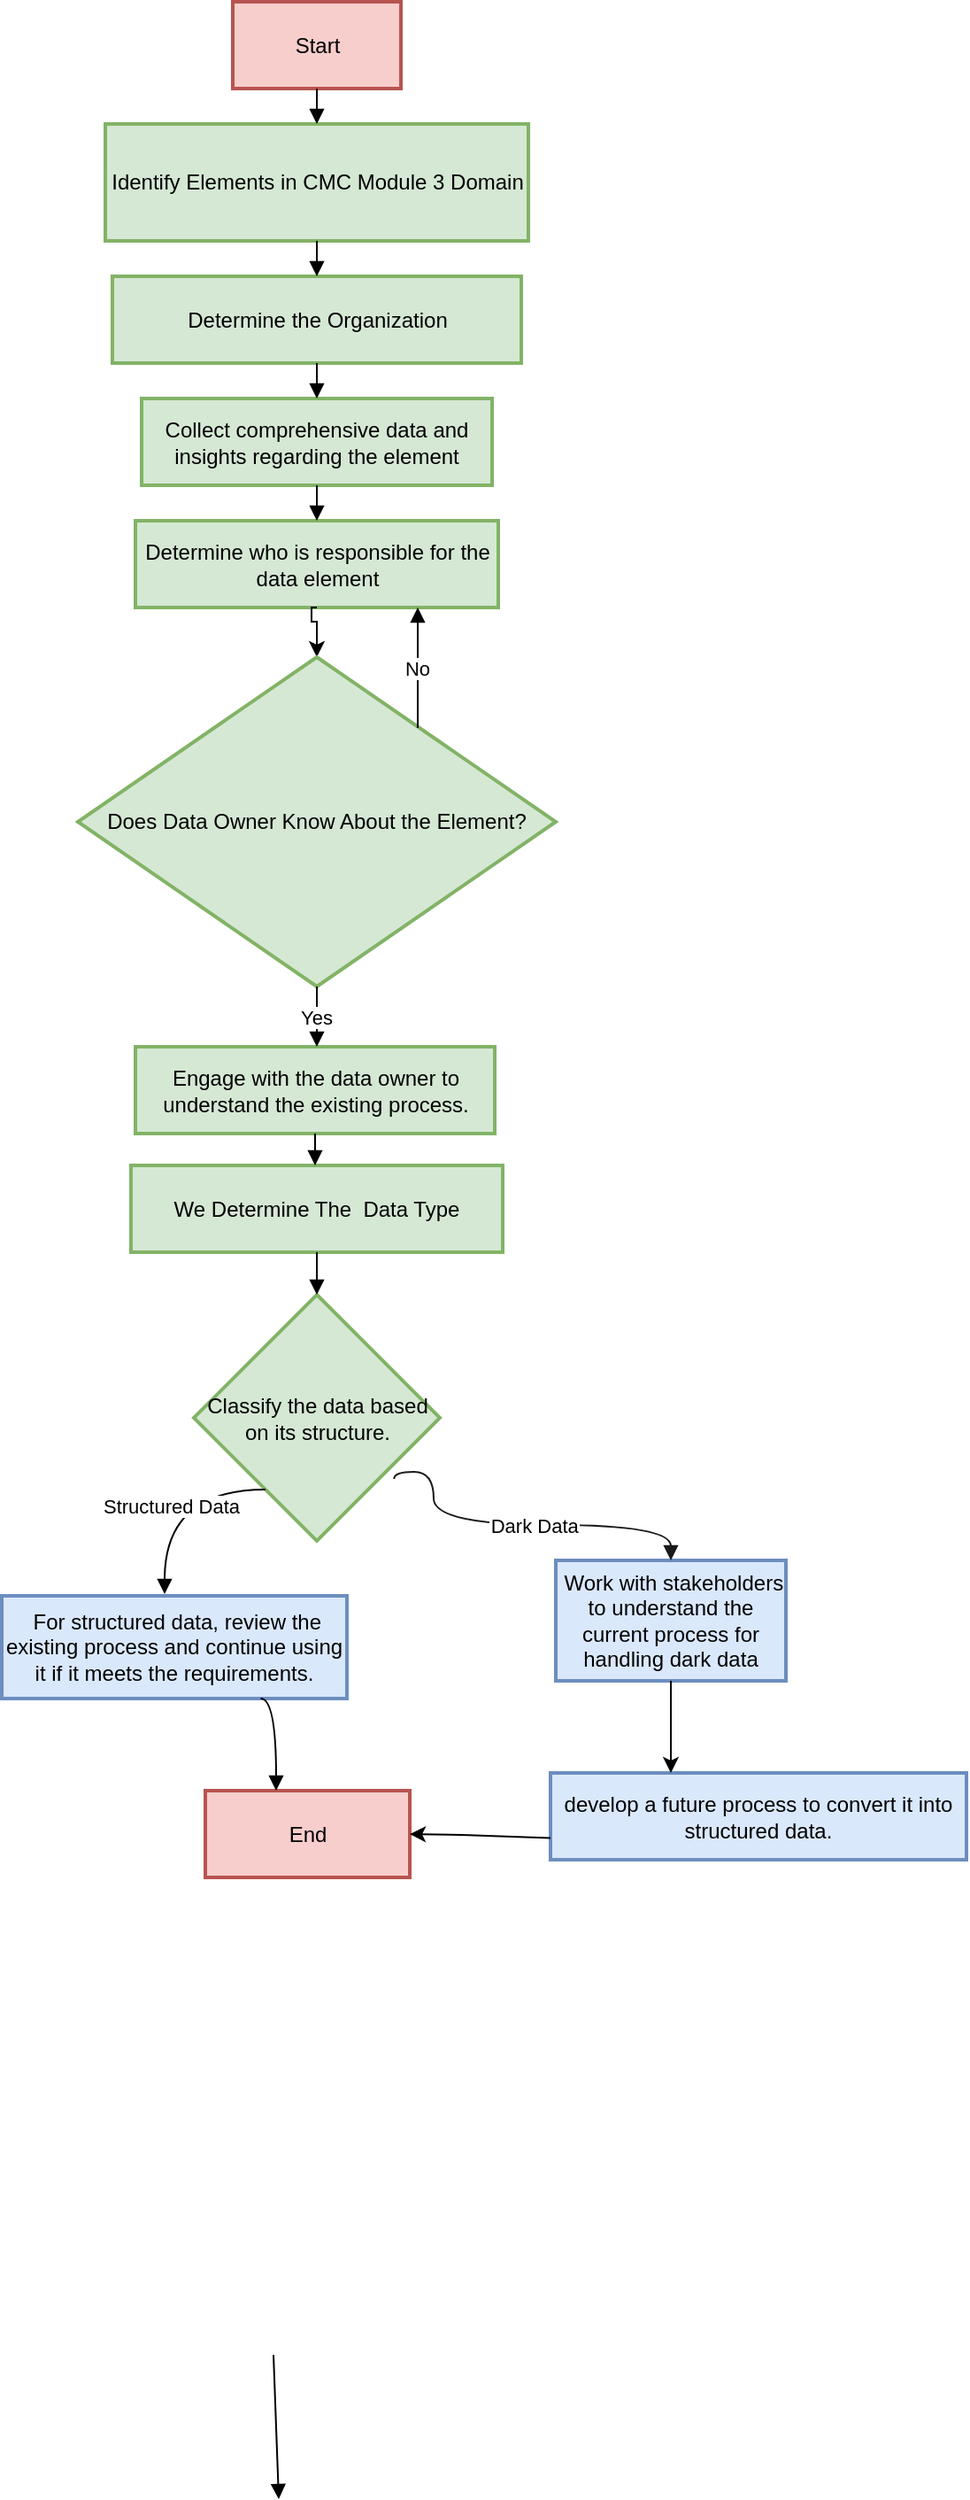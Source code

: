 <mxfile version="24.9.2">
  <diagram name="Page-1" id="LxjSO_t6613yo_l4i8pM">
    <mxGraphModel dx="1048" dy="609" grid="1" gridSize="10" guides="1" tooltips="1" connect="1" arrows="1" fold="1" page="1" pageScale="1" pageWidth="850" pageHeight="1100" math="0" shadow="0">
      <root>
        <mxCell id="0" />
        <mxCell id="1" parent="0" />
        <mxCell id="SloGrZR9xYbFawVP5SOM-1" value="Start" style="whiteSpace=wrap;strokeWidth=2;fillColor=#f8cecc;strokeColor=#b85450;" parent="1" vertex="1">
          <mxGeometry x="340.5" y="20" width="95" height="49" as="geometry" />
        </mxCell>
        <mxCell id="SloGrZR9xYbFawVP5SOM-2" value="Identify Elements in CMC Module 3 Domain" style="whiteSpace=wrap;strokeWidth=2;fillColor=#d5e8d4;strokeColor=#82b366;fillStyle=solid;" parent="1" vertex="1">
          <mxGeometry x="268.5" y="89" width="239" height="66" as="geometry" />
        </mxCell>
        <mxCell id="SloGrZR9xYbFawVP5SOM-3" value="Determine the Organization" style="whiteSpace=wrap;strokeWidth=2;fillColor=#d5e8d4;strokeColor=#82b366;" parent="1" vertex="1">
          <mxGeometry x="272.5" y="175" width="231" height="49" as="geometry" />
        </mxCell>
        <mxCell id="SloGrZR9xYbFawVP5SOM-4" value="Collect comprehensive data and insights regarding the element" style="whiteSpace=wrap;strokeWidth=2;fillColor=#d5e8d4;strokeColor=#82b366;fontStyle=0" parent="1" vertex="1">
          <mxGeometry x="289" y="244" width="198" height="49" as="geometry" />
        </mxCell>
        <mxCell id="SloGrZR9xYbFawVP5SOM-5" value="Determine who is responsible for the data element" style="whiteSpace=wrap;strokeWidth=2;fillColor=#d5e8d4;strokeColor=#82b366;" parent="1" vertex="1">
          <mxGeometry x="285.5" y="313" width="205" height="49" as="geometry" />
        </mxCell>
        <mxCell id="vHOP9nPJ3jyY0h2WvVoi-1" style="edgeStyle=orthogonalEdgeStyle;rounded=0;orthogonalLoop=1;jettySize=auto;html=1;exitX=0.5;exitY=1;exitDx=0;exitDy=0;entryX=0.5;entryY=0;entryDx=0;entryDy=0;" edge="1" parent="1" source="SloGrZR9xYbFawVP5SOM-5" target="SloGrZR9xYbFawVP5SOM-6">
          <mxGeometry relative="1" as="geometry">
            <mxPoint x="388" y="380" as="targetPoint" />
            <Array as="points">
              <mxPoint x="385" y="362" />
              <mxPoint x="385" y="370" />
              <mxPoint x="388" y="370" />
            </Array>
          </mxGeometry>
        </mxCell>
        <mxCell id="SloGrZR9xYbFawVP5SOM-6" value="Does Data Owner Know About the Element?" style="rhombus;strokeWidth=2;whiteSpace=wrap;fillColor=#d5e8d4;strokeColor=#82b366;" parent="1" vertex="1">
          <mxGeometry x="253" y="390" width="270" height="186" as="geometry" />
        </mxCell>
        <mxCell id="SloGrZR9xYbFawVP5SOM-7" value="Engage with the data owner to understand the existing process." style="whiteSpace=wrap;strokeWidth=2;fillColor=#d5e8d4;strokeColor=#82b366;" parent="1" vertex="1">
          <mxGeometry x="285.5" y="610" width="203" height="49" as="geometry" />
        </mxCell>
        <mxCell id="SloGrZR9xYbFawVP5SOM-8" value="We Determine The  Data Type" style="whiteSpace=wrap;strokeWidth=2;fillColor=#d5e8d4;strokeColor=#82b366;" parent="1" vertex="1">
          <mxGeometry x="283" y="677" width="210" height="49" as="geometry" />
        </mxCell>
        <mxCell id="SloGrZR9xYbFawVP5SOM-9" value="Classify the data based on its structure." style="rhombus;strokeWidth=2;whiteSpace=wrap;fillColor=#d5e8d4;strokeColor=#82b366;" parent="1" vertex="1">
          <mxGeometry x="318.5" y="750" width="139" height="139" as="geometry" />
        </mxCell>
        <mxCell id="SloGrZR9xYbFawVP5SOM-10" value=" For structured data, review the existing process and continue using it if it meets the requirements." style="whiteSpace=wrap;strokeWidth=2;fillColor=#dae8fc;strokeColor=#6c8ebf;" parent="1" vertex="1">
          <mxGeometry x="210" y="920" width="195" height="58" as="geometry" />
        </mxCell>
        <mxCell id="SloGrZR9xYbFawVP5SOM-11" value=" Work with stakeholders to understand the current process for handling dark data" style="whiteSpace=wrap;strokeWidth=2;fillColor=#dae8fc;strokeColor=#6c8ebf;" parent="1" vertex="1">
          <mxGeometry x="523" y="900" width="130" height="68" as="geometry" />
        </mxCell>
        <mxCell id="SloGrZR9xYbFawVP5SOM-14" value="develop a future process to convert it into structured data." style="whiteSpace=wrap;strokeWidth=2;fillColor=#dae8fc;strokeColor=#6c8ebf;" parent="1" vertex="1">
          <mxGeometry x="520" y="1020" width="235" height="49" as="geometry" />
        </mxCell>
        <mxCell id="SloGrZR9xYbFawVP5SOM-15" value="End" style="whiteSpace=wrap;strokeWidth=2;fillColor=#f8cecc;strokeColor=#b85450;" parent="1" vertex="1">
          <mxGeometry x="325" y="1030" width="115.5" height="49" as="geometry" />
        </mxCell>
        <mxCell id="SloGrZR9xYbFawVP5SOM-16" value="" style="curved=1;startArrow=none;endArrow=block;rounded=0;edgeStyle=orthogonalEdgeStyle;" parent="1" source="SloGrZR9xYbFawVP5SOM-1" target="SloGrZR9xYbFawVP5SOM-2" edge="1">
          <mxGeometry relative="1" as="geometry">
            <Array as="points">
              <mxPoint x="388" y="64" />
              <mxPoint x="388" y="84" />
            </Array>
          </mxGeometry>
        </mxCell>
        <mxCell id="SloGrZR9xYbFawVP5SOM-17" value="" style="curved=1;startArrow=none;endArrow=block;rounded=0;edgeStyle=orthogonalEdgeStyle;" parent="1" source="SloGrZR9xYbFawVP5SOM-2" target="SloGrZR9xYbFawVP5SOM-3" edge="1">
          <mxGeometry relative="1" as="geometry">
            <Array as="points">
              <mxPoint x="388" y="150" />
              <mxPoint x="388" y="170" />
            </Array>
          </mxGeometry>
        </mxCell>
        <mxCell id="SloGrZR9xYbFawVP5SOM-18" value="" style="curved=1;startArrow=none;endArrow=block;rounded=0;edgeStyle=orthogonalEdgeStyle;" parent="1" source="SloGrZR9xYbFawVP5SOM-3" target="SloGrZR9xYbFawVP5SOM-4" edge="1">
          <mxGeometry relative="1" as="geometry">
            <Array as="points">
              <mxPoint x="388" y="219" />
              <mxPoint x="388" y="239" />
            </Array>
          </mxGeometry>
        </mxCell>
        <mxCell id="SloGrZR9xYbFawVP5SOM-19" value="" style="curved=1;startArrow=none;endArrow=block;rounded=0;edgeStyle=orthogonalEdgeStyle;" parent="1" source="SloGrZR9xYbFawVP5SOM-4" target="SloGrZR9xYbFawVP5SOM-5" edge="1">
          <mxGeometry relative="1" as="geometry">
            <Array as="points">
              <mxPoint x="388" y="288" />
              <mxPoint x="388" y="308" />
            </Array>
          </mxGeometry>
        </mxCell>
        <mxCell id="SloGrZR9xYbFawVP5SOM-21" value="Yes" style="curved=1;startArrow=none;endArrow=block;rounded=0;entryDx=0;entryDy=0;edgeStyle=orthogonalEdgeStyle;" parent="1" source="SloGrZR9xYbFawVP5SOM-6" target="SloGrZR9xYbFawVP5SOM-7" edge="1">
          <mxGeometry relative="1" as="geometry">
            <Array as="points">
              <mxPoint x="388" y="563" />
              <mxPoint x="388" y="583" />
            </Array>
          </mxGeometry>
        </mxCell>
        <mxCell id="SloGrZR9xYbFawVP5SOM-22" value="No" style="curved=1;startArrow=none;endArrow=block;rounded=0;edgeStyle=orthogonalEdgeStyle;" parent="1" target="SloGrZR9xYbFawVP5SOM-5" edge="1">
          <mxGeometry relative="1" as="geometry">
            <Array as="points">
              <mxPoint x="445" y="380" />
              <mxPoint x="445" y="380" />
            </Array>
            <mxPoint x="445" y="430" as="sourcePoint" />
          </mxGeometry>
        </mxCell>
        <mxCell id="SloGrZR9xYbFawVP5SOM-23" value="" style="curved=1;startArrow=none;endArrow=block;rounded=0;edgeStyle=orthogonalEdgeStyle;" parent="1" source="SloGrZR9xYbFawVP5SOM-7" target="SloGrZR9xYbFawVP5SOM-8" edge="1">
          <mxGeometry relative="1" as="geometry">
            <Array as="points">
              <mxPoint x="388" y="632" />
              <mxPoint x="388" y="652" />
            </Array>
          </mxGeometry>
        </mxCell>
        <mxCell id="SloGrZR9xYbFawVP5SOM-24" value="" style="curved=1;startArrow=none;endArrow=block;rounded=0;edgeStyle=orthogonalEdgeStyle;" parent="1" source="SloGrZR9xYbFawVP5SOM-8" target="SloGrZR9xYbFawVP5SOM-9" edge="1">
          <mxGeometry relative="1" as="geometry">
            <Array as="points">
              <mxPoint x="388" y="701" />
              <mxPoint x="388" y="721" />
            </Array>
          </mxGeometry>
        </mxCell>
        <mxCell id="SloGrZR9xYbFawVP5SOM-25" value="Structured Data" style="curved=1;startArrow=none;endArrow=block;rounded=0;edgeStyle=orthogonalEdgeStyle;" parent="1" source="SloGrZR9xYbFawVP5SOM-9" edge="1">
          <mxGeometry x="-0.089" y="9" relative="1" as="geometry">
            <Array as="points">
              <mxPoint x="302" y="860" />
            </Array>
            <mxPoint as="offset" />
            <mxPoint x="302" y="919" as="targetPoint" />
          </mxGeometry>
        </mxCell>
        <mxCell id="SloGrZR9xYbFawVP5SOM-26" value="Dark Data" style="curved=1;startArrow=none;endArrow=block;rounded=0;strokeColor=#1A1A1A;edgeStyle=orthogonalEdgeStyle;exitX=0.814;exitY=0.748;exitDx=0;exitDy=0;exitPerimeter=0;" parent="1" source="SloGrZR9xYbFawVP5SOM-9" target="SloGrZR9xYbFawVP5SOM-11" edge="1">
          <mxGeometry x="0.081" relative="1" as="geometry">
            <Array as="points">
              <mxPoint x="432" y="850" />
              <mxPoint x="454" y="850" />
              <mxPoint x="454" y="880" />
              <mxPoint x="588" y="880" />
            </Array>
            <mxPoint as="offset" />
          </mxGeometry>
        </mxCell>
        <mxCell id="SloGrZR9xYbFawVP5SOM-29" value="" style="curved=1;startArrow=none;endArrow=block;exitX=0.554;exitY=0.98;entryX=0.5;entryY=0.01;rounded=0;exitDx=0;exitDy=0;exitPerimeter=0;" parent="1" edge="1">
          <mxGeometry relative="1" as="geometry">
            <Array as="points" />
            <mxPoint x="363.51" y="1348.64" as="sourcePoint" />
            <mxPoint x="366.49" y="1430" as="targetPoint" />
          </mxGeometry>
        </mxCell>
        <mxCell id="SloGrZR9xYbFawVP5SOM-30" value="" style="curved=1;startArrow=none;endArrow=block;rounded=0;edgeStyle=orthogonalEdgeStyle;exitX=0.75;exitY=1;exitDx=0;exitDy=0;" parent="1" source="SloGrZR9xYbFawVP5SOM-10" target="SloGrZR9xYbFawVP5SOM-15" edge="1">
          <mxGeometry relative="1" as="geometry">
            <Array as="points">
              <mxPoint x="365" y="978" />
            </Array>
            <mxPoint x="365" y="1000" as="sourcePoint" />
          </mxGeometry>
        </mxCell>
        <mxCell id="SloGrZR9xYbFawVP5SOM-34" value="" style="endArrow=classic;html=1;rounded=0;exitX=0.5;exitY=1;exitDx=0;exitDy=0;" parent="1" source="SloGrZR9xYbFawVP5SOM-11" edge="1">
          <mxGeometry width="50" height="50" relative="1" as="geometry">
            <mxPoint x="653" y="980" as="sourcePoint" />
            <mxPoint x="588" y="1020" as="targetPoint" />
            <Array as="points">
              <mxPoint x="588" y="1000" />
            </Array>
          </mxGeometry>
        </mxCell>
        <mxCell id="SloGrZR9xYbFawVP5SOM-36" value="" style="endArrow=classic;html=1;rounded=0;entryX=1;entryY=0.5;entryDx=0;entryDy=0;exitX=0;exitY=0.75;exitDx=0;exitDy=0;" parent="1" source="SloGrZR9xYbFawVP5SOM-14" target="SloGrZR9xYbFawVP5SOM-15" edge="1">
          <mxGeometry width="50" height="50" relative="1" as="geometry">
            <mxPoint x="635" y="1000" as="sourcePoint" />
            <mxPoint x="685" y="950" as="targetPoint" />
            <Array as="points">
              <mxPoint x="470" y="1055" />
            </Array>
          </mxGeometry>
        </mxCell>
      </root>
    </mxGraphModel>
  </diagram>
</mxfile>
